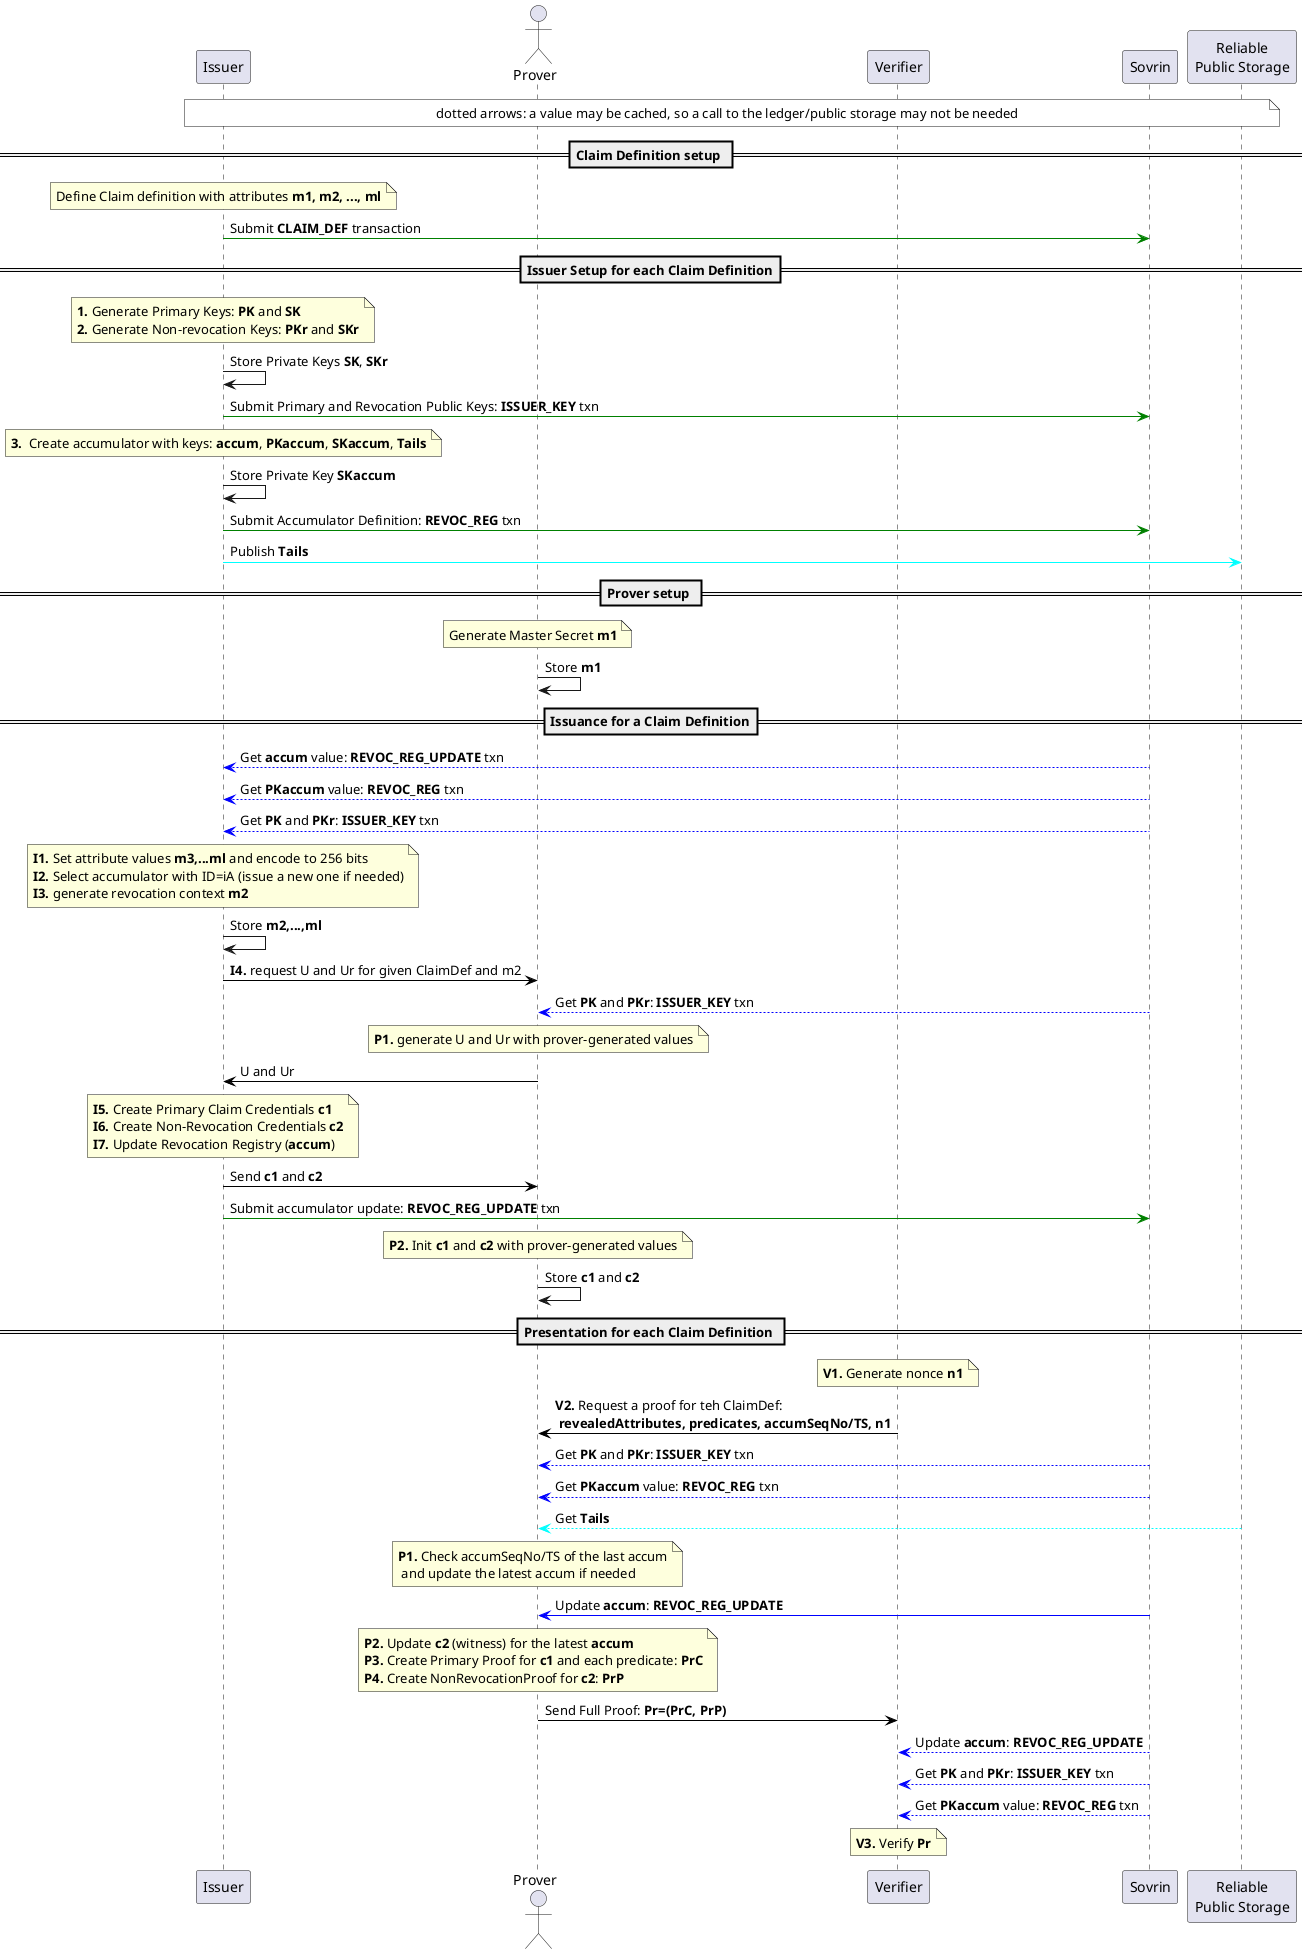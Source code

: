 @startuml
participant "Issuer" as I
actor Prover as P
participant "Verifier" as V
participant "Sovrin" as S
participant "Reliable\nPublic Storage" as D

note over I, D #white: dotted arrows: a value may be cached, so a call to the ledger/public storage may not be needed

== Claim Definition setup ==

note over I: Define Claim definition with attributes **m1, m2, ..., ml**

I -[#green]> S: Submit **CLAIM_DEF** transaction

== Issuer Setup for each Claim Definition==

note over I: **1.** Generate Primary Keys: **PK** and **SK**\n**2.** Generate Non-revocation Keys: **PKr** and **SKr**

I -> I: Store Private Keys **SK**, **SKr**

I -[#green]> S: Submit Primary and Revocation Public Keys: **ISSUER_KEY** txn


note over I:**3.**  Create accumulator with keys: **accum**, **PKaccum**, **SKaccum**, **Tails**

I -> I: Store Private Key **SKaccum**

I -[#green]> S: Submit Accumulator Definition: **REVOC_REG** txn

I -[#cyan]> D: Publish **Tails**


== Prover setup ==

note over P: Generate Master Secret **m1**

P -> P: Store **m1**

== Issuance for a Claim Definition==

S -[#blue]-> I: Get **accum** value: **REVOC_REG_UPDATE** txn

S -[#blue]-> I: Get **PKaccum** value: **REVOC_REG** txn

S -[#blue]-> I: Get **PK** and **PKr**: **ISSUER_KEY** txn

note over I
    **I1.** Set attribute values **m3,...ml** and encode to 256 bits
    **I2.** Select accumulator with ID=iA (issue a new one if needed)
    **I3.** generate revocation context **m2**
end note

I -> I: Store **m2,...,ml**

I -[#black]> P: **I4.** request U and Ur for given ClaimDef and m2

S -[#blue]-> P: Get **PK** and **PKr**: **ISSUER_KEY** txn

note over P: **P1.** generate U and Ur with prover-generated values

P -[#black]> I: U and Ur

note over I
    **I5.** Create Primary Claim Credentials **c1**
    **I6.** Create Non-Revocation Credentials **c2**
    **I7.** Update Revocation Registry (**accum**)
end note

I -[#black]> P: Send **c1** and **c2**

I -[#green]> S: Submit accumulator update: **REVOC_REG_UPDATE** txn

note over P: **P2.** Init **c1** and **c2** with prover-generated values

P -> P: Store **c1** and **c2**

== Presentation for each Claim Definition ==

note over V: **V1.** Generate nonce **n1**

V -[#black]> P: **V2.** Request a proof for teh ClaimDef:\n **revealedAttributes, predicates, accumSeqNo/TS, n1**

S -[#blue]-> P: Get **PK** and **PKr**: **ISSUER_KEY** txn

S -[#blue]-> P: Get **PKaccum** value: **REVOC_REG** txn

D -[#cyan]-> P: Get **Tails**

note over P: **P1.** Check accumSeqNo/TS of the last accum\n and update the latest accum if needed

S -[#blue]> P: Update **accum**: **REVOC_REG_UPDATE**

note over P
    **P2.** Update **c2** (witness) for the latest **accum**
    **P3.** Create Primary Proof for **c1** and each predicate: **PrC**
    **P4.** Create NonRevocationProof for **c2**: **PrP**
end note

P -[#black]> V: Send Full Proof: **Pr=(PrC, PrP)**

S -[#blue]-> V: Update **accum**: **REVOC_REG_UPDATE**

S -[#blue]-> V: Get **PK** and **PKr**: **ISSUER_KEY** txn

S -[#blue]-> V: Get **PKaccum** value: **REVOC_REG** txn

note over V: **V3.** Verify **Pr**



@enduml